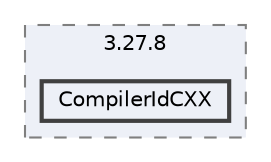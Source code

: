 digraph "C:/Users/Mehmet Ali Yilmaz/Desktop/MiniYuGiOhGame/cmake-build-debug/CMakeFiles/3.27.8/CompilerIdCXX"
{
 // LATEX_PDF_SIZE
  bgcolor="transparent";
  edge [fontname=Helvetica,fontsize=10,labelfontname=Helvetica,labelfontsize=10];
  node [fontname=Helvetica,fontsize=10,shape=box,height=0.2,width=0.4];
  compound=true
  subgraph clusterdir_a30f206eb85b936aebf778f8ca08be7c {
    graph [ bgcolor="#edf0f7", pencolor="grey50", label="3.27.8", fontname=Helvetica,fontsize=10 style="filled,dashed", URL="dir_a30f206eb85b936aebf778f8ca08be7c.html",tooltip=""]
  dir_d27ff1c24db4b8ed35c08a97f94ed8ec [label="CompilerIdCXX", fillcolor="#edf0f7", color="grey25", style="filled,bold", URL="dir_d27ff1c24db4b8ed35c08a97f94ed8ec.html",tooltip=""];
  }
}
